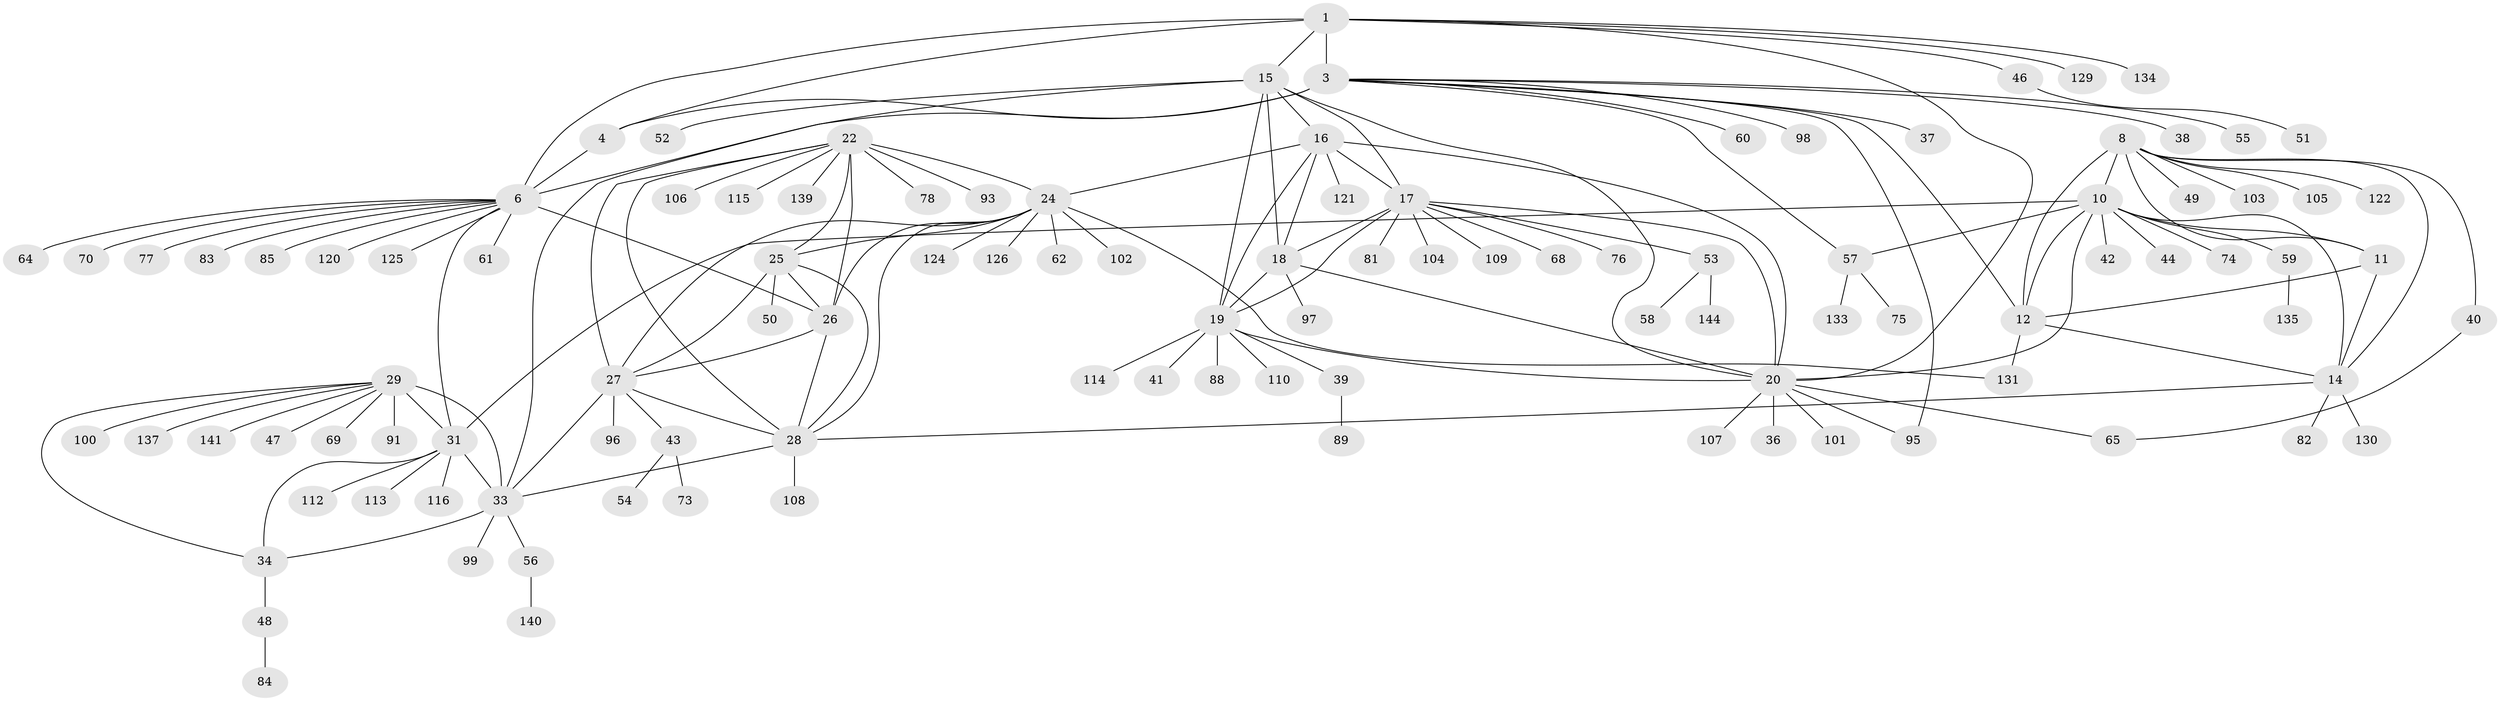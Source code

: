 // Generated by graph-tools (version 1.1) at 2025/52/02/27/25 19:52:14]
// undirected, 109 vertices, 152 edges
graph export_dot {
graph [start="1"]
  node [color=gray90,style=filled];
  1 [super="+2"];
  3 [super="+5"];
  4;
  6 [super="+7"];
  8 [super="+9"];
  10 [super="+13"];
  11 [super="+86"];
  12;
  14 [super="+119"];
  15 [super="+145"];
  16 [super="+67"];
  17 [super="+21"];
  18 [super="+45"];
  19 [super="+87"];
  20 [super="+142"];
  22 [super="+23"];
  24 [super="+90"];
  25 [super="+117"];
  26 [super="+123"];
  27 [super="+71"];
  28 [super="+127"];
  29 [super="+30"];
  31 [super="+32"];
  33 [super="+35"];
  34 [super="+63"];
  36;
  37;
  38;
  39;
  40 [super="+128"];
  41;
  42;
  43;
  44;
  46;
  47;
  48 [super="+79"];
  49;
  50;
  51;
  52;
  53;
  54;
  55;
  56 [super="+92"];
  57 [super="+72"];
  58;
  59 [super="+118"];
  60;
  61;
  62;
  64;
  65 [super="+66"];
  68;
  69;
  70 [super="+94"];
  73;
  74;
  75;
  76;
  77;
  78 [super="+80"];
  81;
  82;
  83;
  84;
  85;
  88;
  89;
  91;
  93;
  95;
  96;
  97;
  98;
  99 [super="+111"];
  100;
  101;
  102;
  103;
  104;
  105;
  106;
  107 [super="+143"];
  108;
  109 [super="+136"];
  110;
  112;
  113;
  114;
  115;
  116 [super="+132"];
  120;
  121;
  122;
  124;
  125;
  126 [super="+138"];
  129;
  130;
  131;
  133;
  134;
  135;
  137;
  139;
  140;
  141;
  144;
  1 -- 3 [weight=4];
  1 -- 4 [weight=2];
  1 -- 6 [weight=4];
  1 -- 46;
  1 -- 129;
  1 -- 134;
  1 -- 20;
  1 -- 15;
  3 -- 4 [weight=2];
  3 -- 6 [weight=4];
  3 -- 55;
  3 -- 60;
  3 -- 98;
  3 -- 37;
  3 -- 38;
  3 -- 12;
  3 -- 95;
  3 -- 57;
  4 -- 6 [weight=2];
  6 -- 70;
  6 -- 77;
  6 -- 125;
  6 -- 64;
  6 -- 83;
  6 -- 85;
  6 -- 120;
  6 -- 26;
  6 -- 61;
  6 -- 31;
  8 -- 10 [weight=4];
  8 -- 11 [weight=2];
  8 -- 12 [weight=2];
  8 -- 14 [weight=2];
  8 -- 40;
  8 -- 49;
  8 -- 122;
  8 -- 103;
  8 -- 105;
  10 -- 11 [weight=2];
  10 -- 12 [weight=2];
  10 -- 14 [weight=2];
  10 -- 31;
  10 -- 42;
  10 -- 44;
  10 -- 59;
  10 -- 74;
  10 -- 20;
  10 -- 57;
  11 -- 12;
  11 -- 14;
  12 -- 14;
  12 -- 131;
  14 -- 28;
  14 -- 82;
  14 -- 130;
  15 -- 16;
  15 -- 17 [weight=2];
  15 -- 18;
  15 -- 19;
  15 -- 20;
  15 -- 33;
  15 -- 52;
  16 -- 17 [weight=2];
  16 -- 18;
  16 -- 19;
  16 -- 20;
  16 -- 24;
  16 -- 121;
  17 -- 18 [weight=2];
  17 -- 19 [weight=2];
  17 -- 20 [weight=2];
  17 -- 76;
  17 -- 104;
  17 -- 109;
  17 -- 68;
  17 -- 81;
  17 -- 53;
  18 -- 19;
  18 -- 20;
  18 -- 97;
  19 -- 20;
  19 -- 39;
  19 -- 41;
  19 -- 88;
  19 -- 110;
  19 -- 114;
  20 -- 36;
  20 -- 95;
  20 -- 101;
  20 -- 107;
  20 -- 65;
  22 -- 24 [weight=2];
  22 -- 25 [weight=2];
  22 -- 26 [weight=2];
  22 -- 27 [weight=2];
  22 -- 28 [weight=2];
  22 -- 106;
  22 -- 139;
  22 -- 78;
  22 -- 115;
  22 -- 93;
  24 -- 25;
  24 -- 26;
  24 -- 27;
  24 -- 28;
  24 -- 62;
  24 -- 102;
  24 -- 124;
  24 -- 126;
  24 -- 131;
  25 -- 26;
  25 -- 27;
  25 -- 28;
  25 -- 50;
  26 -- 27;
  26 -- 28;
  27 -- 28;
  27 -- 43;
  27 -- 96;
  27 -- 33;
  28 -- 33;
  28 -- 108;
  29 -- 31 [weight=4];
  29 -- 33 [weight=4];
  29 -- 34 [weight=2];
  29 -- 69;
  29 -- 100;
  29 -- 137;
  29 -- 141;
  29 -- 47;
  29 -- 91;
  31 -- 33 [weight=4];
  31 -- 34 [weight=2];
  31 -- 113;
  31 -- 112;
  31 -- 116;
  33 -- 34 [weight=2];
  33 -- 56;
  33 -- 99;
  34 -- 48;
  39 -- 89;
  40 -- 65;
  43 -- 54;
  43 -- 73;
  46 -- 51;
  48 -- 84;
  53 -- 58;
  53 -- 144;
  56 -- 140;
  57 -- 75;
  57 -- 133;
  59 -- 135;
}
